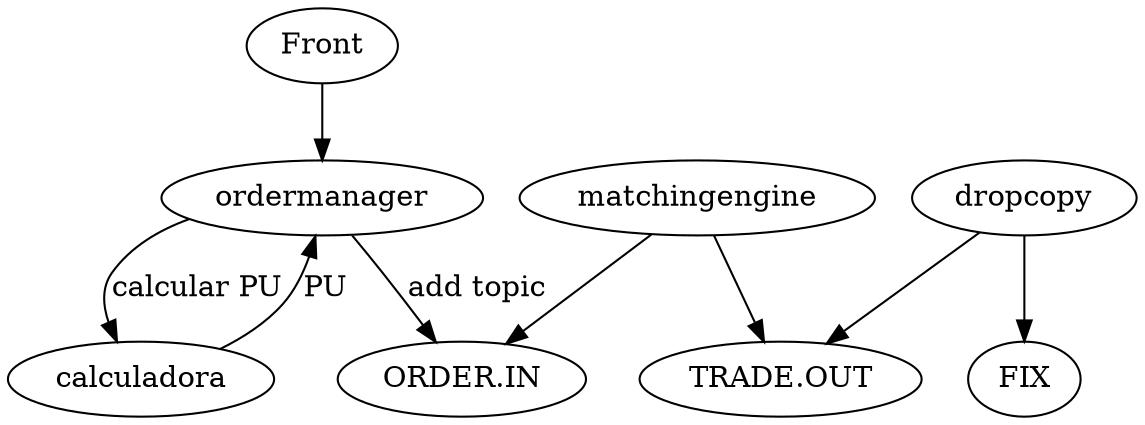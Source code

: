 digraph G {
  Front -> ordermanager;
  ordermanager -> calculadora [label="calcular PU"];
  calculadora -> ordermanager [label="PU"];
  ordermanager -> "ORDER.IN" [label="add topic"];
  matchingengine -> "ORDER.IN";
  matchingengine -> "TRADE.OUT";
  dropcopy -> "TRADE.OUT";
  dropcopy -> "FIX";
}